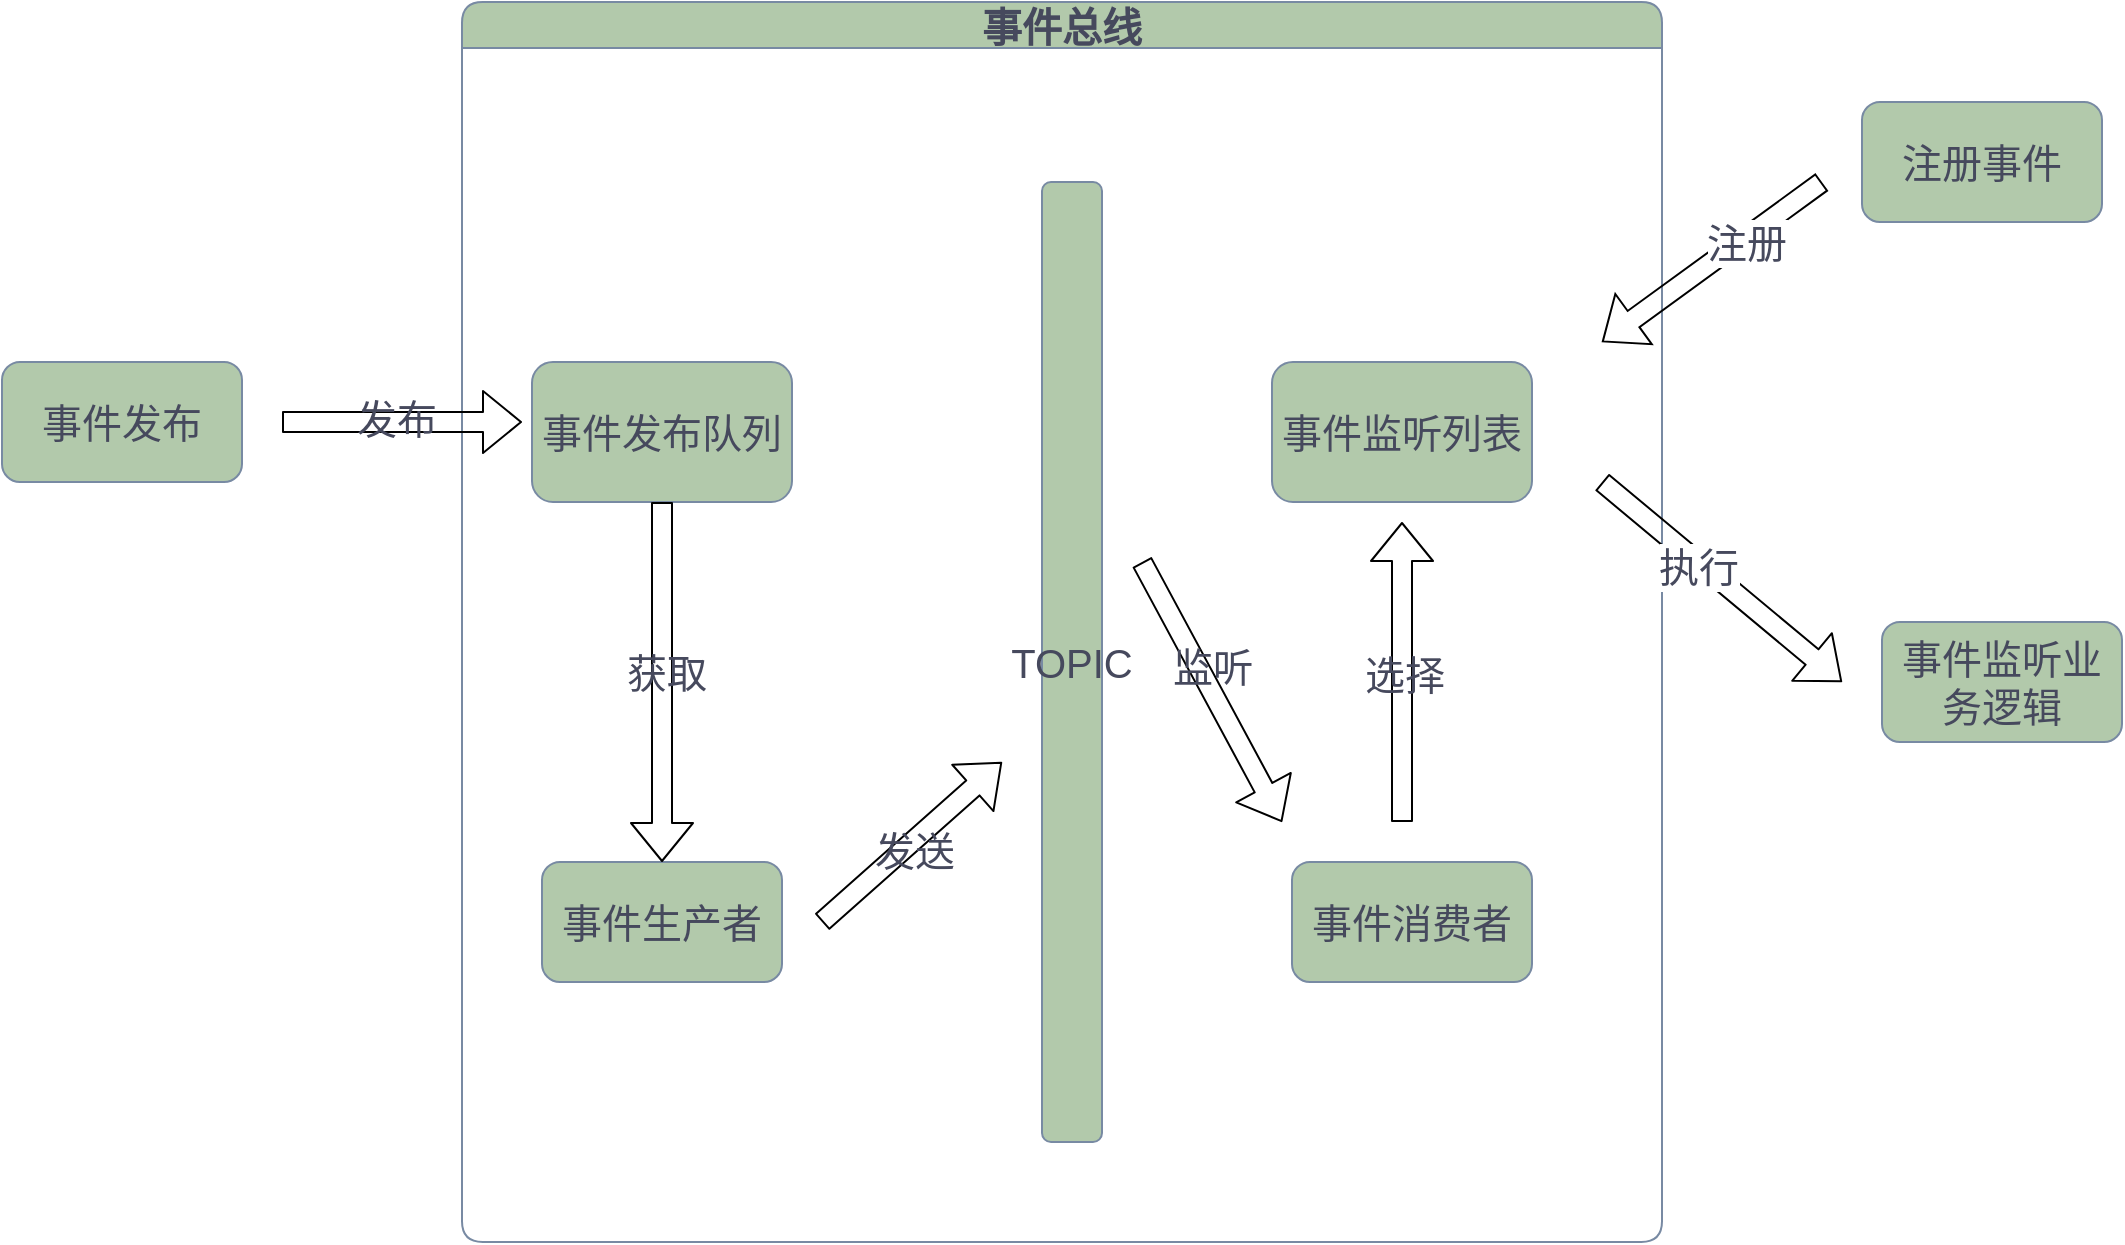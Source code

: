 <mxfile version="24.5.4" type="github" pages="3">
  <diagram name="事件总线" id="g_HDyUwrOJ3oTxygOwaM">
    <mxGraphModel dx="2501" dy="891" grid="1" gridSize="10" guides="1" tooltips="1" connect="1" arrows="1" fold="1" page="1" pageScale="1" pageWidth="827" pageHeight="1169" math="0" shadow="0">
      <root>
        <mxCell id="0" />
        <mxCell id="1" parent="0" />
        <mxCell id="G3vxCQnaA6bsUQm34LVY-1" value="&lt;font style=&quot;font-size: 20px;&quot;&gt;事件总线&lt;/font&gt;" style="swimlane;whiteSpace=wrap;html=1;fillColor=#B2C9AB;strokeColor=#788AA3;rounded=1;labelBackgroundColor=none;fontColor=#46495D;" parent="1" vertex="1">
          <mxGeometry x="-30" y="80" width="600" height="620" as="geometry" />
        </mxCell>
        <mxCell id="G3vxCQnaA6bsUQm34LVY-2" value="&lt;font style=&quot;font-size: 20px;&quot;&gt;事件生产者&lt;/font&gt;" style="rounded=1;whiteSpace=wrap;html=1;labelBackgroundColor=none;fillColor=#B2C9AB;strokeColor=#788AA3;fontColor=#46495D;" parent="G3vxCQnaA6bsUQm34LVY-1" vertex="1">
          <mxGeometry x="40" y="430" width="120" height="60" as="geometry" />
        </mxCell>
        <mxCell id="G3vxCQnaA6bsUQm34LVY-3" value="&lt;font style=&quot;font-size: 20px;&quot;&gt;事件消费者&lt;/font&gt;" style="rounded=1;whiteSpace=wrap;html=1;labelBackgroundColor=none;fillColor=#B2C9AB;strokeColor=#788AA3;fontColor=#46495D;" parent="G3vxCQnaA6bsUQm34LVY-1" vertex="1">
          <mxGeometry x="415" y="430" width="120" height="60" as="geometry" />
        </mxCell>
        <mxCell id="G3vxCQnaA6bsUQm34LVY-4" value="&lt;font style=&quot;font-size: 20px;&quot;&gt;事件监听列表&lt;/font&gt;" style="rounded=1;whiteSpace=wrap;html=1;labelBackgroundColor=none;fillColor=#B2C9AB;strokeColor=#788AA3;fontColor=#46495D;" parent="G3vxCQnaA6bsUQm34LVY-1" vertex="1">
          <mxGeometry x="405" y="180" width="130" height="70" as="geometry" />
        </mxCell>
        <mxCell id="G3vxCQnaA6bsUQm34LVY-5" value="&lt;font style=&quot;font-size: 20px;&quot;&gt;事件发布队列&lt;/font&gt;" style="rounded=1;whiteSpace=wrap;html=1;labelBackgroundColor=none;fillColor=#B2C9AB;strokeColor=#788AA3;fontColor=#46495D;" parent="G3vxCQnaA6bsUQm34LVY-1" vertex="1">
          <mxGeometry x="35" y="180" width="130" height="70" as="geometry" />
        </mxCell>
        <mxCell id="G3vxCQnaA6bsUQm34LVY-9" value="" style="shape=flexArrow;endArrow=classic;html=1;rounded=1;exitX=0.5;exitY=1;exitDx=0;exitDy=0;labelBackgroundColor=none;fontColor=default;" parent="G3vxCQnaA6bsUQm34LVY-1" source="G3vxCQnaA6bsUQm34LVY-5" target="G3vxCQnaA6bsUQm34LVY-2" edge="1">
          <mxGeometry width="50" height="50" relative="1" as="geometry">
            <mxPoint x="-100" y="220" as="sourcePoint" />
            <mxPoint x="100" y="320" as="targetPoint" />
          </mxGeometry>
        </mxCell>
        <mxCell id="G3vxCQnaA6bsUQm34LVY-10" value="&lt;font style=&quot;font-size: 20px;&quot;&gt;获取&lt;/font&gt;" style="edgeLabel;html=1;align=center;verticalAlign=middle;resizable=0;points=[];rounded=1;labelBackgroundColor=none;fontColor=#46495D;" parent="G3vxCQnaA6bsUQm34LVY-9" vertex="1" connectable="0">
          <mxGeometry x="-0.061" y="2" relative="1" as="geometry">
            <mxPoint as="offset" />
          </mxGeometry>
        </mxCell>
        <mxCell id="G3vxCQnaA6bsUQm34LVY-12" value="&lt;font style=&quot;font-size: 20px;&quot;&gt;TOPIC&lt;/font&gt;" style="rounded=1;whiteSpace=wrap;html=1;labelBackgroundColor=none;fillColor=#B2C9AB;strokeColor=#788AA3;fontColor=#46495D;" parent="G3vxCQnaA6bsUQm34LVY-1" vertex="1">
          <mxGeometry x="290" y="90" width="30" height="480" as="geometry" />
        </mxCell>
        <mxCell id="G3vxCQnaA6bsUQm34LVY-15" value="" style="shape=flexArrow;endArrow=classic;html=1;rounded=1;labelBackgroundColor=none;fontColor=default;" parent="G3vxCQnaA6bsUQm34LVY-1" edge="1">
          <mxGeometry width="50" height="50" relative="1" as="geometry">
            <mxPoint x="180" y="460" as="sourcePoint" />
            <mxPoint x="270" y="380" as="targetPoint" />
          </mxGeometry>
        </mxCell>
        <mxCell id="G3vxCQnaA6bsUQm34LVY-16" value="&lt;font style=&quot;font-size: 20px;&quot;&gt;发送&lt;/font&gt;" style="edgeLabel;html=1;align=center;verticalAlign=middle;resizable=0;points=[];rounded=1;labelBackgroundColor=none;fontColor=#46495D;" parent="G3vxCQnaA6bsUQm34LVY-15" vertex="1" connectable="0">
          <mxGeometry x="-0.02" y="-4" relative="1" as="geometry">
            <mxPoint x="-1" as="offset" />
          </mxGeometry>
        </mxCell>
        <mxCell id="G3vxCQnaA6bsUQm34LVY-21" value="" style="shape=flexArrow;endArrow=classic;html=1;rounded=1;labelBackgroundColor=none;fontColor=default;" parent="G3vxCQnaA6bsUQm34LVY-1" edge="1">
          <mxGeometry width="50" height="50" relative="1" as="geometry">
            <mxPoint x="340" y="280" as="sourcePoint" />
            <mxPoint x="410" y="410" as="targetPoint" />
          </mxGeometry>
        </mxCell>
        <mxCell id="G3vxCQnaA6bsUQm34LVY-22" value="&lt;span style=&quot;font-size: 20px;&quot;&gt;监听&lt;/span&gt;" style="edgeLabel;html=1;align=center;verticalAlign=middle;resizable=0;points=[];rounded=1;labelBackgroundColor=none;fontColor=#46495D;" parent="G3vxCQnaA6bsUQm34LVY-21" vertex="1" connectable="0">
          <mxGeometry x="-0.168" y="6" relative="1" as="geometry">
            <mxPoint as="offset" />
          </mxGeometry>
        </mxCell>
        <mxCell id="G3vxCQnaA6bsUQm34LVY-23" value="" style="shape=flexArrow;endArrow=classic;html=1;rounded=1;labelBackgroundColor=none;fontColor=default;" parent="G3vxCQnaA6bsUQm34LVY-1" edge="1">
          <mxGeometry width="50" height="50" relative="1" as="geometry">
            <mxPoint x="470" y="410" as="sourcePoint" />
            <mxPoint x="470" y="260" as="targetPoint" />
          </mxGeometry>
        </mxCell>
        <mxCell id="G3vxCQnaA6bsUQm34LVY-24" value="&lt;span style=&quot;font-size: 20px;&quot;&gt;选择&lt;/span&gt;" style="edgeLabel;html=1;align=center;verticalAlign=middle;resizable=0;points=[];rounded=1;labelBackgroundColor=none;fontColor=#46495D;" parent="G3vxCQnaA6bsUQm34LVY-23" vertex="1" connectable="0">
          <mxGeometry x="-0.013" y="-1" relative="1" as="geometry">
            <mxPoint as="offset" />
          </mxGeometry>
        </mxCell>
        <mxCell id="G3vxCQnaA6bsUQm34LVY-25" value="" style="shape=flexArrow;endArrow=classic;html=1;rounded=1;labelBackgroundColor=none;fontColor=default;" parent="G3vxCQnaA6bsUQm34LVY-1" edge="1">
          <mxGeometry width="50" height="50" relative="1" as="geometry">
            <mxPoint x="570" y="240" as="sourcePoint" />
            <mxPoint x="690" y="340" as="targetPoint" />
          </mxGeometry>
        </mxCell>
        <mxCell id="G3vxCQnaA6bsUQm34LVY-29" value="&lt;font style=&quot;font-size: 20px;&quot;&gt;执行&lt;/font&gt;" style="edgeLabel;html=1;align=center;verticalAlign=middle;resizable=0;points=[];strokeColor=#788AA3;fontColor=#46495D;fillColor=#B2C9AB;" parent="G3vxCQnaA6bsUQm34LVY-25" vertex="1" connectable="0">
          <mxGeometry x="-0.169" y="-4" relative="1" as="geometry">
            <mxPoint y="-3" as="offset" />
          </mxGeometry>
        </mxCell>
        <mxCell id="G3vxCQnaA6bsUQm34LVY-6" value="&lt;font style=&quot;font-size: 20px;&quot;&gt;事件发布&lt;/font&gt;" style="rounded=1;whiteSpace=wrap;html=1;labelBackgroundColor=none;fillColor=#B2C9AB;strokeColor=#788AA3;fontColor=#46495D;" parent="1" vertex="1">
          <mxGeometry x="-260" y="260" width="120" height="60" as="geometry" />
        </mxCell>
        <mxCell id="G3vxCQnaA6bsUQm34LVY-7" value="" style="shape=flexArrow;endArrow=classic;html=1;rounded=1;labelBackgroundColor=none;fontColor=default;" parent="1" edge="1">
          <mxGeometry width="50" height="50" relative="1" as="geometry">
            <mxPoint x="-120" y="290" as="sourcePoint" />
            <mxPoint y="290" as="targetPoint" />
          </mxGeometry>
        </mxCell>
        <mxCell id="G3vxCQnaA6bsUQm34LVY-8" value="&lt;font style=&quot;font-size: 20px;&quot;&gt;发布&lt;/font&gt;" style="edgeLabel;html=1;align=center;verticalAlign=middle;resizable=0;points=[];rounded=1;labelBackgroundColor=none;fontColor=#46495D;" parent="G3vxCQnaA6bsUQm34LVY-7" vertex="1" connectable="0">
          <mxGeometry x="-0.061" y="2" relative="1" as="geometry">
            <mxPoint as="offset" />
          </mxGeometry>
        </mxCell>
        <mxCell id="G3vxCQnaA6bsUQm34LVY-26" value="&lt;font style=&quot;font-size: 20px;&quot;&gt;事件监听业务逻辑&lt;/font&gt;" style="rounded=1;whiteSpace=wrap;html=1;labelBackgroundColor=none;fillColor=#B2C9AB;strokeColor=#788AA3;fontColor=#46495D;" parent="1" vertex="1">
          <mxGeometry x="680" y="390" width="120" height="60" as="geometry" />
        </mxCell>
        <mxCell id="G3vxCQnaA6bsUQm34LVY-33" value="&lt;font style=&quot;font-size: 20px;&quot;&gt;注册事件&lt;/font&gt;" style="rounded=1;whiteSpace=wrap;html=1;labelBackgroundColor=none;fillColor=#B2C9AB;strokeColor=#788AA3;fontColor=#46495D;" parent="1" vertex="1">
          <mxGeometry x="670" y="130" width="120" height="60" as="geometry" />
        </mxCell>
        <mxCell id="G3vxCQnaA6bsUQm34LVY-34" value="" style="shape=flexArrow;endArrow=classic;html=1;rounded=0;fontColor=#46495D;" parent="1" edge="1">
          <mxGeometry width="50" height="50" relative="1" as="geometry">
            <mxPoint x="650" y="170" as="sourcePoint" />
            <mxPoint x="540" y="250" as="targetPoint" />
          </mxGeometry>
        </mxCell>
        <mxCell id="G3vxCQnaA6bsUQm34LVY-35" value="&lt;font style=&quot;font-size: 20px;&quot;&gt;注册&lt;/font&gt;" style="edgeLabel;html=1;align=center;verticalAlign=middle;resizable=0;points=[];strokeColor=#788AA3;fontColor=#46495D;fillColor=#B2C9AB;" parent="G3vxCQnaA6bsUQm34LVY-34" vertex="1" connectable="0">
          <mxGeometry x="-0.289" y="2" relative="1" as="geometry">
            <mxPoint as="offset" />
          </mxGeometry>
        </mxCell>
      </root>
    </mxGraphModel>
  </diagram>
  <diagram id="sjYQoqdkLv0HxFUbFsUc" name="事件状态机">
    <mxGraphModel dx="1834" dy="841" grid="1" gridSize="10" guides="1" tooltips="1" connect="1" arrows="1" fold="1" page="0" pageScale="1" pageWidth="827" pageHeight="1169" background="#ffffff" math="0" shadow="0">
      <root>
        <mxCell id="0" />
        <mxCell id="1" parent="0" />
        <mxCell id="Lt8WjGLwnBdZeRaYfcSc-1" value="MQ事件总线" style="rounded=1;whiteSpace=wrap;html=1;labelBackgroundColor=none;fillColor=#F2CC8F;strokeColor=#E07A5F;fontColor=#393C56;" parent="1" vertex="1">
          <mxGeometry x="43" y="40" width="85" height="629" as="geometry" />
        </mxCell>
        <mxCell id="Lt8WjGLwnBdZeRaYfcSc-4" value="事件A" style="shape=message;html=1;html=1;outlineConnect=0;labelPosition=center;verticalLabelPosition=bottom;align=center;verticalAlign=top;labelBackgroundColor=none;fillColor=#F2CC8F;strokeColor=#E07A5F;fontColor=#393C56;rounded=1;" parent="1" vertex="1">
          <mxGeometry x="184" y="110" width="60" height="40" as="geometry" />
        </mxCell>
        <mxCell id="Lt8WjGLwnBdZeRaYfcSc-8" value="事件监听处理器" style="rounded=1;whiteSpace=wrap;html=1;labelBackgroundColor=none;fillColor=#F2CC8F;strokeColor=#E07A5F;fontColor=#393C56;" parent="1" vertex="1">
          <mxGeometry x="290" y="150" width="120" height="60" as="geometry" />
        </mxCell>
        <mxCell id="Lt8WjGLwnBdZeRaYfcSc-10" value="" style="shape=flexArrow;endArrow=classic;html=1;rounded=1;fontSize=12;startSize=8;endSize=8;curved=1;labelBackgroundColor=none;strokeColor=#E07A5F;fontColor=default;" parent="1" edge="1">
          <mxGeometry width="50" height="50" relative="1" as="geometry">
            <mxPoint x="452" y="184" as="sourcePoint" />
            <mxPoint x="548" y="184" as="targetPoint" />
          </mxGeometry>
        </mxCell>
        <mxCell id="Gj9DYttaPEFQyABNT1nj-4" value="调用" style="edgeLabel;html=1;align=center;verticalAlign=middle;resizable=0;points=[];fontSize=12;rounded=1;strokeColor=#E07A5F;fontColor=#393C56;fillColor=#F2CC8F;" parent="Lt8WjGLwnBdZeRaYfcSc-10" vertex="1" connectable="0">
          <mxGeometry x="-0.292" y="-2" relative="1" as="geometry">
            <mxPoint as="offset" />
          </mxGeometry>
        </mxCell>
        <mxCell id="Lt8WjGLwnBdZeRaYfcSc-11" value="" style="rounded=1;whiteSpace=wrap;html=1;labelBackgroundColor=none;fillColor=#F2CC8F;strokeColor=#E07A5F;fontColor=#393C56;" parent="1" vertex="1">
          <mxGeometry x="580" y="30" width="133" height="659" as="geometry" />
        </mxCell>
        <mxCell id="Lt8WjGLwnBdZeRaYfcSc-12" value="状态流转规则" style="text;html=1;align=center;verticalAlign=middle;whiteSpace=wrap;rounded=1;fontSize=16;labelBackgroundColor=none;fontColor=#393C56;" parent="1" vertex="1">
          <mxGeometry x="592" y="53" width="115" height="30" as="geometry" />
        </mxCell>
        <mxCell id="Lt8WjGLwnBdZeRaYfcSc-25" value="" style="edgeStyle=none;curved=1;rounded=1;orthogonalLoop=1;jettySize=auto;html=1;fontSize=12;startSize=8;endSize=8;labelBackgroundColor=none;strokeColor=#E07A5F;fontColor=default;" parent="1" source="Lt8WjGLwnBdZeRaYfcSc-13" target="Lt8WjGLwnBdZeRaYfcSc-14" edge="1">
          <mxGeometry relative="1" as="geometry" />
        </mxCell>
        <mxCell id="Lt8WjGLwnBdZeRaYfcSc-13" value="原始状态" style="rounded=1;whiteSpace=wrap;html=1;labelBackgroundColor=none;fillColor=#F2CC8F;strokeColor=#E07A5F;fontColor=#393C56;" parent="1" vertex="1">
          <mxGeometry x="586.5" y="111" width="120" height="60" as="geometry" />
        </mxCell>
        <mxCell id="Lt8WjGLwnBdZeRaYfcSc-29" style="edgeStyle=none;curved=1;rounded=1;orthogonalLoop=1;jettySize=auto;html=1;entryX=0.5;entryY=0;entryDx=0;entryDy=0;fontSize=12;startSize=8;endSize=8;labelBackgroundColor=none;strokeColor=#E07A5F;fontColor=default;" parent="1" source="Lt8WjGLwnBdZeRaYfcSc-14" target="Lt8WjGLwnBdZeRaYfcSc-15" edge="1">
          <mxGeometry relative="1" as="geometry" />
        </mxCell>
        <mxCell id="Lt8WjGLwnBdZeRaYfcSc-30" value="true" style="edgeLabel;html=1;align=center;verticalAlign=middle;resizable=0;points=[];fontSize=12;labelBackgroundColor=none;fontColor=#393C56;rounded=1;" parent="Lt8WjGLwnBdZeRaYfcSc-29" vertex="1" connectable="0">
          <mxGeometry x="-0.12" relative="1" as="geometry">
            <mxPoint as="offset" />
          </mxGeometry>
        </mxCell>
        <mxCell id="Lt8WjGLwnBdZeRaYfcSc-14" value="条件" style="rhombus;whiteSpace=wrap;html=1;labelBackgroundColor=none;fillColor=#F2CC8F;strokeColor=#E07A5F;fontColor=#393C56;rounded=1;" parent="1" vertex="1">
          <mxGeometry x="607" y="214" width="80" height="80" as="geometry" />
        </mxCell>
        <mxCell id="Lt8WjGLwnBdZeRaYfcSc-33" style="edgeStyle=none;curved=1;rounded=1;orthogonalLoop=1;jettySize=auto;html=1;fontSize=12;startSize=8;endSize=8;labelBackgroundColor=none;strokeColor=#E07A5F;fontColor=default;" parent="1" source="Lt8WjGLwnBdZeRaYfcSc-15" target="Lt8WjGLwnBdZeRaYfcSc-16" edge="1">
          <mxGeometry relative="1" as="geometry" />
        </mxCell>
        <mxCell id="Lt8WjGLwnBdZeRaYfcSc-15" value="流转到目标状态" style="rounded=1;whiteSpace=wrap;html=1;labelBackgroundColor=none;fillColor=#F2CC8F;strokeColor=#E07A5F;fontColor=#393C56;" parent="1" vertex="1">
          <mxGeometry x="587" y="344" width="120" height="60" as="geometry" />
        </mxCell>
        <mxCell id="Lt8WjGLwnBdZeRaYfcSc-16" value="动作" style="rounded=1;whiteSpace=wrap;html=1;labelBackgroundColor=none;fillColor=#F2CC8F;strokeColor=#E07A5F;fontColor=#393C56;" parent="1" vertex="1">
          <mxGeometry x="587" y="442" width="120" height="60" as="geometry" />
        </mxCell>
        <mxCell id="Lt8WjGLwnBdZeRaYfcSc-18" value="事件B" style="shape=message;html=1;html=1;outlineConnect=0;labelPosition=center;verticalLabelPosition=bottom;align=center;verticalAlign=top;labelBackgroundColor=none;fillColor=#F2CC8F;strokeColor=#E07A5F;fontColor=#393C56;rounded=1;" parent="1" vertex="1">
          <mxGeometry x="190" y="623" width="60" height="40" as="geometry" />
        </mxCell>
        <mxCell id="Lt8WjGLwnBdZeRaYfcSc-20" value="触发下一事件" style="rounded=1;whiteSpace=wrap;html=1;labelBackgroundColor=none;fillColor=#F2CC8F;strokeColor=#E07A5F;fontColor=#393C56;" parent="1" vertex="1">
          <mxGeometry x="587" y="568" width="120" height="60" as="geometry" />
        </mxCell>
        <mxCell id="Lt8WjGLwnBdZeRaYfcSc-23" value="事件发布处理器" style="rounded=1;whiteSpace=wrap;html=1;labelBackgroundColor=none;fillColor=#F2CC8F;strokeColor=#E07A5F;fontColor=#393C56;" parent="1" vertex="1">
          <mxGeometry x="297" y="554" width="120" height="60" as="geometry" />
        </mxCell>
        <mxCell id="Lt8WjGLwnBdZeRaYfcSc-24" value="" style="shape=flexArrow;endArrow=classic;html=1;rounded=1;fontSize=12;startSize=8;endSize=8;curved=1;labelBackgroundColor=none;strokeColor=#E07A5F;fontColor=default;" parent="1" edge="1">
          <mxGeometry width="50" height="50" relative="1" as="geometry">
            <mxPoint x="560" y="580" as="sourcePoint" />
            <mxPoint x="452" y="581" as="targetPoint" />
          </mxGeometry>
        </mxCell>
        <mxCell id="Gj9DYttaPEFQyABNT1nj-5" value="调用" style="edgeLabel;html=1;align=center;verticalAlign=middle;resizable=0;points=[];fontSize=12;rounded=1;strokeColor=#E07A5F;fontColor=#393C56;fillColor=#F2CC8F;" parent="Lt8WjGLwnBdZeRaYfcSc-24" vertex="1" connectable="0">
          <mxGeometry x="-0.241" y="1" relative="1" as="geometry">
            <mxPoint as="offset" />
          </mxGeometry>
        </mxCell>
        <mxCell id="Lt8WjGLwnBdZeRaYfcSc-36" value="事件流转" style="endArrow=open;endSize=12;dashed=1;html=1;rounded=1;fontSize=12;curved=1;entryX=0.5;entryY=0;entryDx=0;entryDy=0;labelBackgroundColor=none;strokeColor=#E07A5F;fontColor=default;" parent="1" source="Lt8WjGLwnBdZeRaYfcSc-16" target="Lt8WjGLwnBdZeRaYfcSc-20" edge="1">
          <mxGeometry width="160" relative="1" as="geometry">
            <mxPoint x="-150" y="435" as="sourcePoint" />
            <mxPoint x="10" y="435" as="targetPoint" />
          </mxGeometry>
        </mxCell>
        <mxCell id="Lt8WjGLwnBdZeRaYfcSc-38" value="" style="endArrow=classic;html=1;rounded=1;fontSize=12;startSize=8;endSize=8;curved=1;labelBackgroundColor=none;strokeColor=#E07A5F;fontColor=default;" parent="1" edge="1">
          <mxGeometry width="50" height="50" relative="1" as="geometry">
            <mxPoint x="135" y="173" as="sourcePoint" />
            <mxPoint x="275" y="175" as="targetPoint" />
          </mxGeometry>
        </mxCell>
        <mxCell id="Lt8WjGLwnBdZeRaYfcSc-39" value="" style="endArrow=classic;html=1;rounded=1;fontSize=12;startSize=8;endSize=8;curved=1;labelBackgroundColor=none;strokeColor=#E07A5F;fontColor=default;" parent="1" edge="1">
          <mxGeometry width="50" height="50" relative="1" as="geometry">
            <mxPoint x="279" y="598" as="sourcePoint" />
            <mxPoint x="134" y="598" as="targetPoint" />
          </mxGeometry>
        </mxCell>
        <mxCell id="Gj9DYttaPEFQyABNT1nj-2" value="&lt;h1 style=&quot;margin-top: 0px;&quot;&gt;事件总线&lt;/h1&gt;&lt;p&gt;一个事件流上的所有服务都监听这条总线。这条事件流上的所有事件都在这条总线上传递。不同的事件流用不同的总线隔离开。&lt;/p&gt;" style="text;html=1;whiteSpace=wrap;overflow=hidden;rounded=0;fontColor=#393C56;" parent="1" vertex="1">
          <mxGeometry x="-160" y="30" width="180" height="120" as="geometry" />
        </mxCell>
        <mxCell id="Gj9DYttaPEFQyABNT1nj-3" value="&lt;h1 style=&quot;margin-top: 0px;&quot;&gt;事件状态机&lt;/h1&gt;&lt;p&gt;在事件处理的各个阶段调用状态流转规则，实现工作流状态的流转。&lt;/p&gt;" style="text;html=1;whiteSpace=wrap;overflow=hidden;rounded=0;fontColor=#393C56;" parent="1" vertex="1">
          <mxGeometry x="390" y="30" width="180" height="102" as="geometry" />
        </mxCell>
      </root>
    </mxGraphModel>
  </diagram>
  <diagram id="bCjY_BJ4YvNdWUgvdmq9" name="场景落地">
    <mxGraphModel dx="1500" dy="893" grid="1" gridSize="10" guides="1" tooltips="1" connect="1" arrows="1" fold="1" page="1" pageScale="1" pageWidth="827" pageHeight="1169" math="0" shadow="0">
      <root>
        <mxCell id="0" />
        <mxCell id="1" parent="0" />
        <mxCell id="rwP25Po43FPBjIJn6ED7-1" value="" style="rounded=1;whiteSpace=wrap;html=1;labelBackgroundColor=none;fillColor=#FAE5C7;strokeColor=#0F8B8D;fontColor=#143642;" parent="1" vertex="1">
          <mxGeometry x="114" y="240" width="670" height="110" as="geometry" />
        </mxCell>
        <mxCell id="rwP25Po43FPBjIJn6ED7-31" value="" style="edgeStyle=orthogonalEdgeStyle;rounded=0;orthogonalLoop=1;jettySize=auto;html=1;labelBackgroundColor=none;strokeColor=#A8201A;fontColor=default;" parent="1" source="rwP25Po43FPBjIJn6ED7-3" target="rwP25Po43FPBjIJn6ED7-30" edge="1">
          <mxGeometry relative="1" as="geometry" />
        </mxCell>
        <mxCell id="rwP25Po43FPBjIJn6ED7-3" value="&lt;font style=&quot;font-size: 20px;&quot;&gt;事件A&lt;/font&gt;" style="rounded=1;whiteSpace=wrap;html=1;labelBackgroundColor=none;fillColor=#FAE5C7;strokeColor=#0F8B8D;fontColor=#143642;" parent="1" vertex="1">
          <mxGeometry x="164" y="270" width="120" height="60" as="geometry" />
        </mxCell>
        <mxCell id="rwP25Po43FPBjIJn6ED7-4" value="&lt;font style=&quot;font-size: 20px;&quot;&gt;事件B&lt;/font&gt;" style="rounded=1;whiteSpace=wrap;html=1;labelBackgroundColor=none;fillColor=#FAE5C7;strokeColor=#0F8B8D;fontColor=#143642;" parent="1" vertex="1">
          <mxGeometry x="314" y="270" width="120" height="60" as="geometry" />
        </mxCell>
        <mxCell id="rwP25Po43FPBjIJn6ED7-5" value="&lt;font style=&quot;font-size: 20px;&quot;&gt;事件C&lt;/font&gt;" style="rounded=1;whiteSpace=wrap;html=1;labelBackgroundColor=none;fillColor=#FAE5C7;strokeColor=#0F8B8D;fontColor=#143642;" parent="1" vertex="1">
          <mxGeometry x="474" y="270" width="120" height="60" as="geometry" />
        </mxCell>
        <mxCell id="rwP25Po43FPBjIJn6ED7-7" value="&lt;font style=&quot;font-size: 20px;&quot;&gt;事件D&lt;/font&gt;" style="rounded=1;whiteSpace=wrap;html=1;labelBackgroundColor=none;fillColor=#FAE5C7;strokeColor=#0F8B8D;fontColor=#143642;" parent="1" vertex="1">
          <mxGeometry x="624" y="270" width="120" height="60" as="geometry" />
        </mxCell>
        <mxCell id="rwP25Po43FPBjIJn6ED7-8" value="" style="shape=curlyBracket;whiteSpace=wrap;html=1;rounded=1;labelPosition=left;verticalLabelPosition=middle;align=right;verticalAlign=middle;size=0.4;direction=north;labelBackgroundColor=none;fillColor=#FAE5C7;strokeColor=#0F8B8D;fontColor=#143642;" parent="1" vertex="1">
          <mxGeometry x="194" y="180" width="500" height="30" as="geometry" />
        </mxCell>
        <mxCell id="rwP25Po43FPBjIJn6ED7-9" value="流程初始化" style="text;strokeColor=none;fillColor=none;html=1;fontSize=24;fontStyle=1;verticalAlign=middle;align=center;labelBackgroundColor=none;fontColor=#143642;" parent="1" vertex="1">
          <mxGeometry x="144" y="120" width="100" height="40" as="geometry" />
        </mxCell>
        <mxCell id="rwP25Po43FPBjIJn6ED7-10" value="流程中" style="text;strokeColor=none;fillColor=none;html=1;fontSize=24;fontStyle=1;verticalAlign=middle;align=center;labelBackgroundColor=none;fontColor=#143642;" parent="1" vertex="1">
          <mxGeometry x="304" y="120" width="100" height="40" as="geometry" />
        </mxCell>
        <mxCell id="rwP25Po43FPBjIJn6ED7-11" value="异常中止" style="text;strokeColor=none;fillColor=none;html=1;fontSize=24;fontStyle=1;verticalAlign=middle;align=center;labelBackgroundColor=none;fontColor=#143642;" parent="1" vertex="1">
          <mxGeometry x="454" y="120" width="100" height="40" as="geometry" />
        </mxCell>
        <mxCell id="rwP25Po43FPBjIJn6ED7-12" value="流程终止" style="text;strokeColor=none;fillColor=none;html=1;fontSize=24;fontStyle=1;verticalAlign=middle;align=center;labelBackgroundColor=none;fontColor=#143642;" parent="1" vertex="1">
          <mxGeometry x="614" y="120" width="100" height="40" as="geometry" />
        </mxCell>
        <mxCell id="rwP25Po43FPBjIJn6ED7-13" value="" style="shape=curlyBracket;whiteSpace=wrap;html=1;rounded=1;flipH=1;labelPosition=right;verticalLabelPosition=middle;align=left;verticalAlign=middle;direction=south;size=0.333;labelBackgroundColor=none;fillColor=#FAE5C7;strokeColor=#0F8B8D;fontColor=#143642;" parent="1" vertex="1">
          <mxGeometry x="63" y="450" width="314" height="30" as="geometry" />
        </mxCell>
        <mxCell id="rwP25Po43FPBjIJn6ED7-15" value="&lt;font style=&quot;font-size: 20px;&quot;&gt;事件发布&lt;/font&gt;" style="text;html=1;align=center;verticalAlign=middle;whiteSpace=wrap;rounded=0;labelBackgroundColor=none;fontColor=#143642;" parent="1" vertex="1">
          <mxGeometry x="10" y="500" width="90" height="30" as="geometry" />
        </mxCell>
        <mxCell id="rwP25Po43FPBjIJn6ED7-16" value="&lt;font style=&quot;font-size: 20px;&quot;&gt;事件执行&lt;/font&gt;" style="text;html=1;align=center;verticalAlign=middle;whiteSpace=wrap;rounded=0;labelBackgroundColor=none;fontColor=#143642;" parent="1" vertex="1">
          <mxGeometry x="115" y="500" width="90" height="30" as="geometry" />
        </mxCell>
        <mxCell id="rwP25Po43FPBjIJn6ED7-17" value="&lt;font style=&quot;font-size: 20px;&quot;&gt;执行异常&lt;/font&gt;" style="text;html=1;align=center;verticalAlign=middle;whiteSpace=wrap;rounded=0;labelBackgroundColor=none;fontColor=#143642;" parent="1" vertex="1">
          <mxGeometry x="230" y="500" width="90" height="30" as="geometry" />
        </mxCell>
        <mxCell id="rwP25Po43FPBjIJn6ED7-18" value="&lt;font style=&quot;font-size: 20px;&quot;&gt;事件成功&lt;/font&gt;" style="text;html=1;align=center;verticalAlign=middle;whiteSpace=wrap;rounded=0;labelBackgroundColor=none;fontColor=#143642;" parent="1" vertex="1">
          <mxGeometry x="340" y="500" width="90" height="30" as="geometry" />
        </mxCell>
        <mxCell id="rwP25Po43FPBjIJn6ED7-19" style="edgeStyle=orthogonalEdgeStyle;rounded=0;orthogonalLoop=1;jettySize=auto;html=1;exitX=0.5;exitY=1;exitDx=0;exitDy=0;labelBackgroundColor=none;strokeColor=#A8201A;fontColor=default;" parent="1" source="rwP25Po43FPBjIJn6ED7-15" target="rwP25Po43FPBjIJn6ED7-15" edge="1">
          <mxGeometry relative="1" as="geometry" />
        </mxCell>
        <mxCell id="rwP25Po43FPBjIJn6ED7-20" value="" style="shape=curlyBracket;whiteSpace=wrap;html=1;rounded=1;flipH=1;labelPosition=right;verticalLabelPosition=middle;align=left;verticalAlign=middle;direction=north;size=0.5;labelBackgroundColor=none;fillColor=#FAE5C7;strokeColor=#0F8B8D;fontColor=#143642;" parent="1" vertex="1">
          <mxGeometry x="63" y="560" width="320" height="30" as="geometry" />
        </mxCell>
        <mxCell id="rwP25Po43FPBjIJn6ED7-21" value="" style="rounded=1;whiteSpace=wrap;html=1;labelBackgroundColor=none;fillColor=#FAE5C7;strokeColor=#0F8B8D;fontColor=#143642;" parent="1" vertex="1">
          <mxGeometry x="170" y="590" width="120" height="360" as="geometry" />
        </mxCell>
        <mxCell id="rwP25Po43FPBjIJn6ED7-22" value="" style="curved=1;endArrow=classic;html=1;rounded=0;labelBackgroundColor=none;strokeColor=#A8201A;fontColor=default;" parent="1" edge="1">
          <mxGeometry width="50" height="50" relative="1" as="geometry">
            <mxPoint x="289" y="890" as="sourcePoint" />
            <mxPoint x="405" y="330" as="targetPoint" />
            <Array as="points">
              <mxPoint x="339" y="890" />
              <mxPoint x="459" y="630" />
            </Array>
          </mxGeometry>
        </mxCell>
        <mxCell id="rwP25Po43FPBjIJn6ED7-23" value="&lt;font style=&quot;font-size: 20px;&quot;&gt;事件流转&lt;/font&gt;" style="edgeLabel;html=1;align=center;verticalAlign=middle;resizable=0;points=[];labelBackgroundColor=none;fontColor=#143642;" parent="rwP25Po43FPBjIJn6ED7-22" vertex="1" connectable="0">
          <mxGeometry x="-0.129" y="10" relative="1" as="geometry">
            <mxPoint as="offset" />
          </mxGeometry>
        </mxCell>
        <mxCell id="rwP25Po43FPBjIJn6ED7-24" value="&lt;font style=&quot;font-size: 20px;&quot;&gt;from&lt;/font&gt;" style="text;html=1;align=center;verticalAlign=middle;whiteSpace=wrap;rounded=0;labelBackgroundColor=none;fontColor=#143642;" parent="1" vertex="1">
          <mxGeometry x="200" y="615" width="60" height="30" as="geometry" />
        </mxCell>
        <mxCell id="rwP25Po43FPBjIJn6ED7-25" value="&lt;font style=&quot;font-size: 20px;&quot;&gt;event&lt;/font&gt;" style="text;html=1;align=center;verticalAlign=middle;whiteSpace=wrap;rounded=0;labelBackgroundColor=none;fontColor=#143642;" parent="1" vertex="1">
          <mxGeometry x="204" y="670" width="60" height="30" as="geometry" />
        </mxCell>
        <mxCell id="rwP25Po43FPBjIJn6ED7-26" value="&lt;font style=&quot;font-size: 20px;&quot;&gt;when&lt;/font&gt;" style="text;html=1;align=center;verticalAlign=middle;whiteSpace=wrap;rounded=0;labelBackgroundColor=none;fontColor=#143642;" parent="1" vertex="1">
          <mxGeometry x="204" y="730" width="60" height="30" as="geometry" />
        </mxCell>
        <mxCell id="rwP25Po43FPBjIJn6ED7-27" value="&lt;font style=&quot;font-size: 20px;&quot;&gt;to&lt;/font&gt;" style="text;html=1;align=center;verticalAlign=middle;whiteSpace=wrap;rounded=0;labelBackgroundColor=none;fontColor=#143642;" parent="1" vertex="1">
          <mxGeometry x="204" y="780" width="60" height="30" as="geometry" />
        </mxCell>
        <mxCell id="rwP25Po43FPBjIJn6ED7-47" style="edgeStyle=orthogonalEdgeStyle;rounded=0;orthogonalLoop=1;jettySize=auto;html=1;entryX=0;entryY=0.5;entryDx=0;entryDy=0;labelBackgroundColor=none;strokeColor=#A8201A;fontColor=default;" parent="1" source="rwP25Po43FPBjIJn6ED7-28" target="rwP25Po43FPBjIJn6ED7-37" edge="1">
          <mxGeometry relative="1" as="geometry" />
        </mxCell>
        <mxCell id="rwP25Po43FPBjIJn6ED7-28" value="&lt;font style=&quot;font-size: 20px;&quot;&gt;action&lt;/font&gt;" style="text;html=1;align=center;verticalAlign=middle;whiteSpace=wrap;rounded=0;labelBackgroundColor=none;fontColor=#143642;" parent="1" vertex="1">
          <mxGeometry x="200" y="830" width="60" height="30" as="geometry" />
        </mxCell>
        <mxCell id="rwP25Po43FPBjIJn6ED7-29" value="&lt;font style=&quot;font-size: 20px;&quot;&gt;nextEvent&lt;/font&gt;" style="text;html=1;align=center;verticalAlign=middle;whiteSpace=wrap;rounded=0;labelBackgroundColor=none;fontColor=#143642;" parent="1" vertex="1">
          <mxGeometry x="200" y="880" width="60" height="30" as="geometry" />
        </mxCell>
        <mxCell id="rwP25Po43FPBjIJn6ED7-30" value="&lt;font style=&quot;font-size: 20px;&quot;&gt;事件收发&lt;/font&gt;" style="rounded=1;whiteSpace=wrap;html=1;labelBackgroundColor=none;fillColor=#FAE5C7;strokeColor=#0F8B8D;fontColor=#143642;" parent="1" vertex="1">
          <mxGeometry x="164" y="380" width="120" height="60" as="geometry" />
        </mxCell>
        <mxCell id="rwP25Po43FPBjIJn6ED7-33" value="&lt;font style=&quot;font-size: 20px;&quot;&gt;oracle&lt;/font&gt;" style="shape=cylinder3;whiteSpace=wrap;html=1;boundedLbl=1;backgroundOutline=1;size=15;labelBackgroundColor=none;fillColor=#FAE5C7;strokeColor=#0F8B8D;fontColor=#143642;" parent="1" vertex="1">
          <mxGeometry x="674" y="670" width="110" height="140" as="geometry" />
        </mxCell>
        <mxCell id="rwP25Po43FPBjIJn6ED7-34" value="SSDB" style="shape=cylinder3;whiteSpace=wrap;html=1;boundedLbl=1;backgroundOutline=1;size=15;labelBackgroundColor=none;fillColor=#FAE5C7;strokeColor=#0F8B8D;fontColor=#143642;" parent="1" vertex="1">
          <mxGeometry x="714" y="910" width="60" height="80" as="geometry" />
        </mxCell>
        <mxCell id="rwP25Po43FPBjIJn6ED7-37" value="&lt;font style=&quot;font-size: 20px;&quot;&gt;状态保存&lt;/font&gt;" style="rounded=1;whiteSpace=wrap;html=1;labelBackgroundColor=none;fillColor=#FAE5C7;strokeColor=#0F8B8D;fontColor=#143642;" parent="1" vertex="1">
          <mxGeometry x="474" y="815" width="120" height="60" as="geometry" />
        </mxCell>
        <mxCell id="rwP25Po43FPBjIJn6ED7-41" value="" style="curved=1;endArrow=classic;html=1;rounded=0;entryX=0;entryY=0;entryDx=0;entryDy=42.5;entryPerimeter=0;labelBackgroundColor=none;strokeColor=#A8201A;fontColor=default;" parent="1" source="rwP25Po43FPBjIJn6ED7-37" target="rwP25Po43FPBjIJn6ED7-33" edge="1">
          <mxGeometry width="50" height="50" relative="1" as="geometry">
            <mxPoint x="580" y="780" as="sourcePoint" />
            <mxPoint x="630" y="730" as="targetPoint" />
            <Array as="points">
              <mxPoint x="580" y="770" />
              <mxPoint x="600" y="750" />
            </Array>
          </mxGeometry>
        </mxCell>
        <mxCell id="rwP25Po43FPBjIJn6ED7-44" value="&lt;font style=&quot;font-size: 20px;&quot;&gt;保存流程状态&lt;/font&gt;" style="edgeLabel;html=1;align=center;verticalAlign=middle;resizable=0;points=[];labelBackgroundColor=none;fontColor=#143642;" parent="rwP25Po43FPBjIJn6ED7-41" vertex="1" connectable="0">
          <mxGeometry x="-0.158" y="-2" relative="1" as="geometry">
            <mxPoint as="offset" />
          </mxGeometry>
        </mxCell>
        <mxCell id="rwP25Po43FPBjIJn6ED7-43" value="" style="curved=1;endArrow=classic;html=1;rounded=0;exitX=0.5;exitY=1;exitDx=0;exitDy=0;entryX=0.033;entryY=0.588;entryDx=0;entryDy=0;entryPerimeter=0;labelBackgroundColor=none;strokeColor=#A8201A;fontColor=default;" parent="1" source="rwP25Po43FPBjIJn6ED7-37" target="rwP25Po43FPBjIJn6ED7-34" edge="1">
          <mxGeometry width="50" height="50" relative="1" as="geometry">
            <mxPoint x="540" y="960" as="sourcePoint" />
            <mxPoint x="710" y="950" as="targetPoint" />
            <Array as="points">
              <mxPoint x="560" y="930" />
            </Array>
          </mxGeometry>
        </mxCell>
        <mxCell id="rwP25Po43FPBjIJn6ED7-45" value="&lt;font style=&quot;font-size: 20px;&quot;&gt;保存事件报文&lt;/font&gt;" style="edgeLabel;html=1;align=center;verticalAlign=middle;resizable=0;points=[];labelBackgroundColor=none;fontColor=#143642;" parent="rwP25Po43FPBjIJn6ED7-43" vertex="1" connectable="0">
          <mxGeometry x="-0.043" y="15" relative="1" as="geometry">
            <mxPoint as="offset" />
          </mxGeometry>
        </mxCell>
        <mxCell id="rwP25Po43FPBjIJn6ED7-49" value="" style="shape=actor;whiteSpace=wrap;html=1;labelBackgroundColor=none;fillColor=#FAE5C7;strokeColor=#0F8B8D;fontColor=#143642;" parent="1" vertex="1">
          <mxGeometry y="370" width="40" height="60" as="geometry" />
        </mxCell>
        <mxCell id="rwP25Po43FPBjIJn6ED7-50" value="&lt;font style=&quot;font-size: 20px;&quot;&gt;发布&lt;/font&gt;" style="shape=singleArrow;whiteSpace=wrap;html=1;labelBackgroundColor=none;fillColor=#FAE5C7;strokeColor=#0F8B8D;fontColor=#143642;" parent="1" vertex="1">
          <mxGeometry x="50" y="380" width="100" height="60" as="geometry" />
        </mxCell>
        <mxCell id="rwP25Po43FPBjIJn6ED7-51" value="&lt;font style=&quot;font-size: 20px;&quot;&gt;事件处理&lt;/font&gt;" style="rounded=1;whiteSpace=wrap;html=1;labelBackgroundColor=none;fillColor=#FAE5C7;strokeColor=#0F8B8D;fontColor=#143642;" parent="1" vertex="1">
          <mxGeometry x="550" y="380" width="120" height="60" as="geometry" />
        </mxCell>
        <mxCell id="rwP25Po43FPBjIJn6ED7-53" value="" style="endArrow=classic;startArrow=classic;html=1;rounded=0;labelBackgroundColor=none;strokeColor=#A8201A;fontColor=default;" parent="1" edge="1">
          <mxGeometry width="50" height="50" relative="1" as="geometry">
            <mxPoint x="314" y="399.5" as="sourcePoint" />
            <mxPoint x="514" y="399.5" as="targetPoint" />
          </mxGeometry>
        </mxCell>
        <mxCell id="rwP25Po43FPBjIJn6ED7-54" value="&lt;font style=&quot;font-size: 20px;&quot;&gt;处理事件&lt;/font&gt;" style="text;html=1;align=center;verticalAlign=middle;whiteSpace=wrap;rounded=0;labelBackgroundColor=none;fontColor=#143642;" parent="1" vertex="1">
          <mxGeometry x="430" y="360" width="90" height="30" as="geometry" />
        </mxCell>
        <mxCell id="rwP25Po43FPBjIJn6ED7-55" value="&lt;font style=&quot;font-size: 20px;&quot;&gt;处理异常&lt;/font&gt;" style="text;html=1;align=center;verticalAlign=middle;whiteSpace=wrap;rounded=0;labelBackgroundColor=none;fontColor=#143642;" parent="1" vertex="1">
          <mxGeometry x="304" y="410" width="90" height="30" as="geometry" />
        </mxCell>
      </root>
    </mxGraphModel>
  </diagram>
</mxfile>
